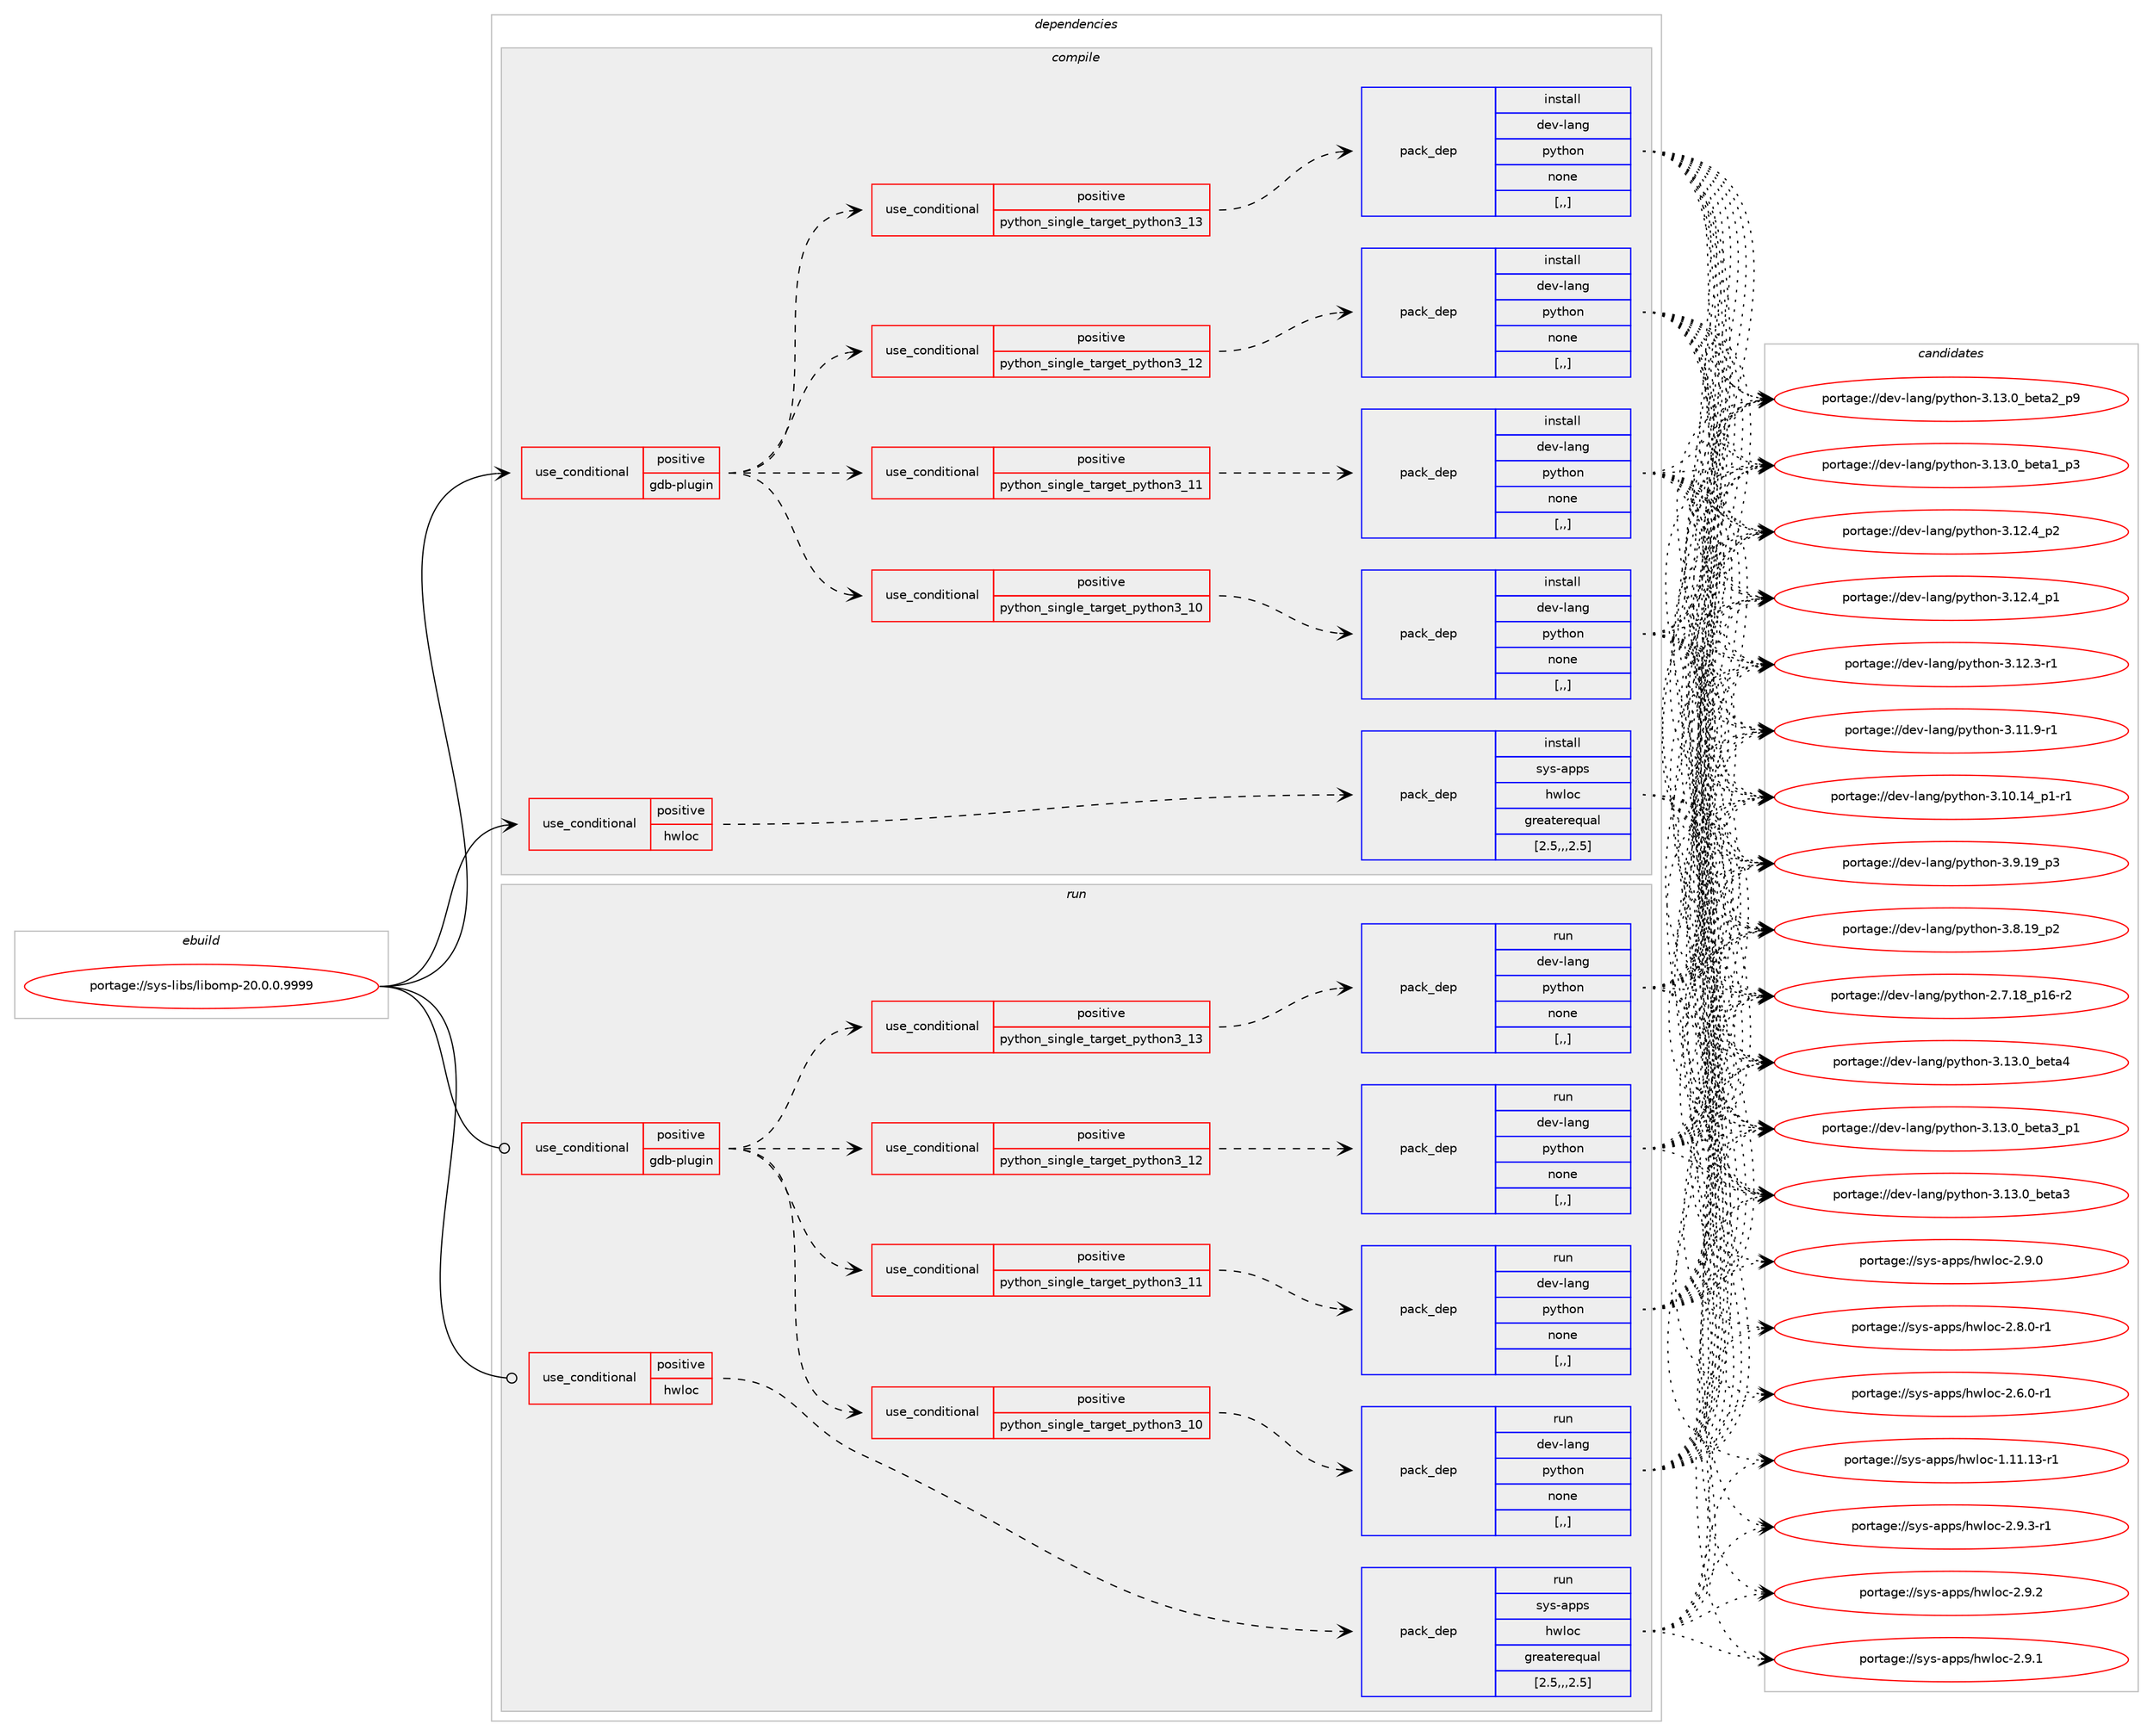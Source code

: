 digraph prolog {

# *************
# Graph options
# *************

newrank=true;
concentrate=true;
compound=true;
graph [rankdir=LR,fontname=Helvetica,fontsize=10,ranksep=1.5];#, ranksep=2.5, nodesep=0.2];
edge  [arrowhead=vee];
node  [fontname=Helvetica,fontsize=10];

# **********
# The ebuild
# **********

subgraph cluster_leftcol {
color=gray;
label=<<i>ebuild</i>>;
id [label="portage://sys-libs/libomp-20.0.0.9999", color=red, width=4, href="../sys-libs/libomp-20.0.0.9999.svg"];
}

# ****************
# The dependencies
# ****************

subgraph cluster_midcol {
color=gray;
label=<<i>dependencies</i>>;
subgraph cluster_compile {
fillcolor="#eeeeee";
style=filled;
label=<<i>compile</i>>;
subgraph cond117603 {
dependency441127 [label=<<TABLE BORDER="0" CELLBORDER="1" CELLSPACING="0" CELLPADDING="4"><TR><TD ROWSPAN="3" CELLPADDING="10">use_conditional</TD></TR><TR><TD>positive</TD></TR><TR><TD>gdb-plugin</TD></TR></TABLE>>, shape=none, color=red];
subgraph cond117604 {
dependency441128 [label=<<TABLE BORDER="0" CELLBORDER="1" CELLSPACING="0" CELLPADDING="4"><TR><TD ROWSPAN="3" CELLPADDING="10">use_conditional</TD></TR><TR><TD>positive</TD></TR><TR><TD>python_single_target_python3_10</TD></TR></TABLE>>, shape=none, color=red];
subgraph pack320526 {
dependency441129 [label=<<TABLE BORDER="0" CELLBORDER="1" CELLSPACING="0" CELLPADDING="4" WIDTH="220"><TR><TD ROWSPAN="6" CELLPADDING="30">pack_dep</TD></TR><TR><TD WIDTH="110">install</TD></TR><TR><TD>dev-lang</TD></TR><TR><TD>python</TD></TR><TR><TD>none</TD></TR><TR><TD>[,,]</TD></TR></TABLE>>, shape=none, color=blue];
}
dependency441128:e -> dependency441129:w [weight=20,style="dashed",arrowhead="vee"];
}
dependency441127:e -> dependency441128:w [weight=20,style="dashed",arrowhead="vee"];
subgraph cond117605 {
dependency441130 [label=<<TABLE BORDER="0" CELLBORDER="1" CELLSPACING="0" CELLPADDING="4"><TR><TD ROWSPAN="3" CELLPADDING="10">use_conditional</TD></TR><TR><TD>positive</TD></TR><TR><TD>python_single_target_python3_11</TD></TR></TABLE>>, shape=none, color=red];
subgraph pack320527 {
dependency441131 [label=<<TABLE BORDER="0" CELLBORDER="1" CELLSPACING="0" CELLPADDING="4" WIDTH="220"><TR><TD ROWSPAN="6" CELLPADDING="30">pack_dep</TD></TR><TR><TD WIDTH="110">install</TD></TR><TR><TD>dev-lang</TD></TR><TR><TD>python</TD></TR><TR><TD>none</TD></TR><TR><TD>[,,]</TD></TR></TABLE>>, shape=none, color=blue];
}
dependency441130:e -> dependency441131:w [weight=20,style="dashed",arrowhead="vee"];
}
dependency441127:e -> dependency441130:w [weight=20,style="dashed",arrowhead="vee"];
subgraph cond117606 {
dependency441132 [label=<<TABLE BORDER="0" CELLBORDER="1" CELLSPACING="0" CELLPADDING="4"><TR><TD ROWSPAN="3" CELLPADDING="10">use_conditional</TD></TR><TR><TD>positive</TD></TR><TR><TD>python_single_target_python3_12</TD></TR></TABLE>>, shape=none, color=red];
subgraph pack320528 {
dependency441133 [label=<<TABLE BORDER="0" CELLBORDER="1" CELLSPACING="0" CELLPADDING="4" WIDTH="220"><TR><TD ROWSPAN="6" CELLPADDING="30">pack_dep</TD></TR><TR><TD WIDTH="110">install</TD></TR><TR><TD>dev-lang</TD></TR><TR><TD>python</TD></TR><TR><TD>none</TD></TR><TR><TD>[,,]</TD></TR></TABLE>>, shape=none, color=blue];
}
dependency441132:e -> dependency441133:w [weight=20,style="dashed",arrowhead="vee"];
}
dependency441127:e -> dependency441132:w [weight=20,style="dashed",arrowhead="vee"];
subgraph cond117607 {
dependency441134 [label=<<TABLE BORDER="0" CELLBORDER="1" CELLSPACING="0" CELLPADDING="4"><TR><TD ROWSPAN="3" CELLPADDING="10">use_conditional</TD></TR><TR><TD>positive</TD></TR><TR><TD>python_single_target_python3_13</TD></TR></TABLE>>, shape=none, color=red];
subgraph pack320529 {
dependency441135 [label=<<TABLE BORDER="0" CELLBORDER="1" CELLSPACING="0" CELLPADDING="4" WIDTH="220"><TR><TD ROWSPAN="6" CELLPADDING="30">pack_dep</TD></TR><TR><TD WIDTH="110">install</TD></TR><TR><TD>dev-lang</TD></TR><TR><TD>python</TD></TR><TR><TD>none</TD></TR><TR><TD>[,,]</TD></TR></TABLE>>, shape=none, color=blue];
}
dependency441134:e -> dependency441135:w [weight=20,style="dashed",arrowhead="vee"];
}
dependency441127:e -> dependency441134:w [weight=20,style="dashed",arrowhead="vee"];
}
id:e -> dependency441127:w [weight=20,style="solid",arrowhead="vee"];
subgraph cond117608 {
dependency441136 [label=<<TABLE BORDER="0" CELLBORDER="1" CELLSPACING="0" CELLPADDING="4"><TR><TD ROWSPAN="3" CELLPADDING="10">use_conditional</TD></TR><TR><TD>positive</TD></TR><TR><TD>hwloc</TD></TR></TABLE>>, shape=none, color=red];
subgraph pack320530 {
dependency441137 [label=<<TABLE BORDER="0" CELLBORDER="1" CELLSPACING="0" CELLPADDING="4" WIDTH="220"><TR><TD ROWSPAN="6" CELLPADDING="30">pack_dep</TD></TR><TR><TD WIDTH="110">install</TD></TR><TR><TD>sys-apps</TD></TR><TR><TD>hwloc</TD></TR><TR><TD>greaterequal</TD></TR><TR><TD>[2.5,,,2.5]</TD></TR></TABLE>>, shape=none, color=blue];
}
dependency441136:e -> dependency441137:w [weight=20,style="dashed",arrowhead="vee"];
}
id:e -> dependency441136:w [weight=20,style="solid",arrowhead="vee"];
}
subgraph cluster_compileandrun {
fillcolor="#eeeeee";
style=filled;
label=<<i>compile and run</i>>;
}
subgraph cluster_run {
fillcolor="#eeeeee";
style=filled;
label=<<i>run</i>>;
subgraph cond117609 {
dependency441138 [label=<<TABLE BORDER="0" CELLBORDER="1" CELLSPACING="0" CELLPADDING="4"><TR><TD ROWSPAN="3" CELLPADDING="10">use_conditional</TD></TR><TR><TD>positive</TD></TR><TR><TD>gdb-plugin</TD></TR></TABLE>>, shape=none, color=red];
subgraph cond117610 {
dependency441139 [label=<<TABLE BORDER="0" CELLBORDER="1" CELLSPACING="0" CELLPADDING="4"><TR><TD ROWSPAN="3" CELLPADDING="10">use_conditional</TD></TR><TR><TD>positive</TD></TR><TR><TD>python_single_target_python3_10</TD></TR></TABLE>>, shape=none, color=red];
subgraph pack320531 {
dependency441140 [label=<<TABLE BORDER="0" CELLBORDER="1" CELLSPACING="0" CELLPADDING="4" WIDTH="220"><TR><TD ROWSPAN="6" CELLPADDING="30">pack_dep</TD></TR><TR><TD WIDTH="110">run</TD></TR><TR><TD>dev-lang</TD></TR><TR><TD>python</TD></TR><TR><TD>none</TD></TR><TR><TD>[,,]</TD></TR></TABLE>>, shape=none, color=blue];
}
dependency441139:e -> dependency441140:w [weight=20,style="dashed",arrowhead="vee"];
}
dependency441138:e -> dependency441139:w [weight=20,style="dashed",arrowhead="vee"];
subgraph cond117611 {
dependency441141 [label=<<TABLE BORDER="0" CELLBORDER="1" CELLSPACING="0" CELLPADDING="4"><TR><TD ROWSPAN="3" CELLPADDING="10">use_conditional</TD></TR><TR><TD>positive</TD></TR><TR><TD>python_single_target_python3_11</TD></TR></TABLE>>, shape=none, color=red];
subgraph pack320532 {
dependency441142 [label=<<TABLE BORDER="0" CELLBORDER="1" CELLSPACING="0" CELLPADDING="4" WIDTH="220"><TR><TD ROWSPAN="6" CELLPADDING="30">pack_dep</TD></TR><TR><TD WIDTH="110">run</TD></TR><TR><TD>dev-lang</TD></TR><TR><TD>python</TD></TR><TR><TD>none</TD></TR><TR><TD>[,,]</TD></TR></TABLE>>, shape=none, color=blue];
}
dependency441141:e -> dependency441142:w [weight=20,style="dashed",arrowhead="vee"];
}
dependency441138:e -> dependency441141:w [weight=20,style="dashed",arrowhead="vee"];
subgraph cond117612 {
dependency441143 [label=<<TABLE BORDER="0" CELLBORDER="1" CELLSPACING="0" CELLPADDING="4"><TR><TD ROWSPAN="3" CELLPADDING="10">use_conditional</TD></TR><TR><TD>positive</TD></TR><TR><TD>python_single_target_python3_12</TD></TR></TABLE>>, shape=none, color=red];
subgraph pack320533 {
dependency441144 [label=<<TABLE BORDER="0" CELLBORDER="1" CELLSPACING="0" CELLPADDING="4" WIDTH="220"><TR><TD ROWSPAN="6" CELLPADDING="30">pack_dep</TD></TR><TR><TD WIDTH="110">run</TD></TR><TR><TD>dev-lang</TD></TR><TR><TD>python</TD></TR><TR><TD>none</TD></TR><TR><TD>[,,]</TD></TR></TABLE>>, shape=none, color=blue];
}
dependency441143:e -> dependency441144:w [weight=20,style="dashed",arrowhead="vee"];
}
dependency441138:e -> dependency441143:w [weight=20,style="dashed",arrowhead="vee"];
subgraph cond117613 {
dependency441145 [label=<<TABLE BORDER="0" CELLBORDER="1" CELLSPACING="0" CELLPADDING="4"><TR><TD ROWSPAN="3" CELLPADDING="10">use_conditional</TD></TR><TR><TD>positive</TD></TR><TR><TD>python_single_target_python3_13</TD></TR></TABLE>>, shape=none, color=red];
subgraph pack320534 {
dependency441146 [label=<<TABLE BORDER="0" CELLBORDER="1" CELLSPACING="0" CELLPADDING="4" WIDTH="220"><TR><TD ROWSPAN="6" CELLPADDING="30">pack_dep</TD></TR><TR><TD WIDTH="110">run</TD></TR><TR><TD>dev-lang</TD></TR><TR><TD>python</TD></TR><TR><TD>none</TD></TR><TR><TD>[,,]</TD></TR></TABLE>>, shape=none, color=blue];
}
dependency441145:e -> dependency441146:w [weight=20,style="dashed",arrowhead="vee"];
}
dependency441138:e -> dependency441145:w [weight=20,style="dashed",arrowhead="vee"];
}
id:e -> dependency441138:w [weight=20,style="solid",arrowhead="odot"];
subgraph cond117614 {
dependency441147 [label=<<TABLE BORDER="0" CELLBORDER="1" CELLSPACING="0" CELLPADDING="4"><TR><TD ROWSPAN="3" CELLPADDING="10">use_conditional</TD></TR><TR><TD>positive</TD></TR><TR><TD>hwloc</TD></TR></TABLE>>, shape=none, color=red];
subgraph pack320535 {
dependency441148 [label=<<TABLE BORDER="0" CELLBORDER="1" CELLSPACING="0" CELLPADDING="4" WIDTH="220"><TR><TD ROWSPAN="6" CELLPADDING="30">pack_dep</TD></TR><TR><TD WIDTH="110">run</TD></TR><TR><TD>sys-apps</TD></TR><TR><TD>hwloc</TD></TR><TR><TD>greaterequal</TD></TR><TR><TD>[2.5,,,2.5]</TD></TR></TABLE>>, shape=none, color=blue];
}
dependency441147:e -> dependency441148:w [weight=20,style="dashed",arrowhead="vee"];
}
id:e -> dependency441147:w [weight=20,style="solid",arrowhead="odot"];
}
}

# **************
# The candidates
# **************

subgraph cluster_choices {
rank=same;
color=gray;
label=<<i>candidates</i>>;

subgraph choice320526 {
color=black;
nodesep=1;
choice1001011184510897110103471121211161041111104551464951464895981011169752 [label="portage://dev-lang/python-3.13.0_beta4", color=red, width=4,href="../dev-lang/python-3.13.0_beta4.svg"];
choice10010111845108971101034711212111610411111045514649514648959810111697519511249 [label="portage://dev-lang/python-3.13.0_beta3_p1", color=red, width=4,href="../dev-lang/python-3.13.0_beta3_p1.svg"];
choice1001011184510897110103471121211161041111104551464951464895981011169751 [label="portage://dev-lang/python-3.13.0_beta3", color=red, width=4,href="../dev-lang/python-3.13.0_beta3.svg"];
choice10010111845108971101034711212111610411111045514649514648959810111697509511257 [label="portage://dev-lang/python-3.13.0_beta2_p9", color=red, width=4,href="../dev-lang/python-3.13.0_beta2_p9.svg"];
choice10010111845108971101034711212111610411111045514649514648959810111697499511251 [label="portage://dev-lang/python-3.13.0_beta1_p3", color=red, width=4,href="../dev-lang/python-3.13.0_beta1_p3.svg"];
choice100101118451089711010347112121116104111110455146495046529511250 [label="portage://dev-lang/python-3.12.4_p2", color=red, width=4,href="../dev-lang/python-3.12.4_p2.svg"];
choice100101118451089711010347112121116104111110455146495046529511249 [label="portage://dev-lang/python-3.12.4_p1", color=red, width=4,href="../dev-lang/python-3.12.4_p1.svg"];
choice100101118451089711010347112121116104111110455146495046514511449 [label="portage://dev-lang/python-3.12.3-r1", color=red, width=4,href="../dev-lang/python-3.12.3-r1.svg"];
choice100101118451089711010347112121116104111110455146494946574511449 [label="portage://dev-lang/python-3.11.9-r1", color=red, width=4,href="../dev-lang/python-3.11.9-r1.svg"];
choice100101118451089711010347112121116104111110455146494846495295112494511449 [label="portage://dev-lang/python-3.10.14_p1-r1", color=red, width=4,href="../dev-lang/python-3.10.14_p1-r1.svg"];
choice100101118451089711010347112121116104111110455146574649579511251 [label="portage://dev-lang/python-3.9.19_p3", color=red, width=4,href="../dev-lang/python-3.9.19_p3.svg"];
choice100101118451089711010347112121116104111110455146564649579511250 [label="portage://dev-lang/python-3.8.19_p2", color=red, width=4,href="../dev-lang/python-3.8.19_p2.svg"];
choice100101118451089711010347112121116104111110455046554649569511249544511450 [label="portage://dev-lang/python-2.7.18_p16-r2", color=red, width=4,href="../dev-lang/python-2.7.18_p16-r2.svg"];
dependency441129:e -> choice1001011184510897110103471121211161041111104551464951464895981011169752:w [style=dotted,weight="100"];
dependency441129:e -> choice10010111845108971101034711212111610411111045514649514648959810111697519511249:w [style=dotted,weight="100"];
dependency441129:e -> choice1001011184510897110103471121211161041111104551464951464895981011169751:w [style=dotted,weight="100"];
dependency441129:e -> choice10010111845108971101034711212111610411111045514649514648959810111697509511257:w [style=dotted,weight="100"];
dependency441129:e -> choice10010111845108971101034711212111610411111045514649514648959810111697499511251:w [style=dotted,weight="100"];
dependency441129:e -> choice100101118451089711010347112121116104111110455146495046529511250:w [style=dotted,weight="100"];
dependency441129:e -> choice100101118451089711010347112121116104111110455146495046529511249:w [style=dotted,weight="100"];
dependency441129:e -> choice100101118451089711010347112121116104111110455146495046514511449:w [style=dotted,weight="100"];
dependency441129:e -> choice100101118451089711010347112121116104111110455146494946574511449:w [style=dotted,weight="100"];
dependency441129:e -> choice100101118451089711010347112121116104111110455146494846495295112494511449:w [style=dotted,weight="100"];
dependency441129:e -> choice100101118451089711010347112121116104111110455146574649579511251:w [style=dotted,weight="100"];
dependency441129:e -> choice100101118451089711010347112121116104111110455146564649579511250:w [style=dotted,weight="100"];
dependency441129:e -> choice100101118451089711010347112121116104111110455046554649569511249544511450:w [style=dotted,weight="100"];
}
subgraph choice320527 {
color=black;
nodesep=1;
choice1001011184510897110103471121211161041111104551464951464895981011169752 [label="portage://dev-lang/python-3.13.0_beta4", color=red, width=4,href="../dev-lang/python-3.13.0_beta4.svg"];
choice10010111845108971101034711212111610411111045514649514648959810111697519511249 [label="portage://dev-lang/python-3.13.0_beta3_p1", color=red, width=4,href="../dev-lang/python-3.13.0_beta3_p1.svg"];
choice1001011184510897110103471121211161041111104551464951464895981011169751 [label="portage://dev-lang/python-3.13.0_beta3", color=red, width=4,href="../dev-lang/python-3.13.0_beta3.svg"];
choice10010111845108971101034711212111610411111045514649514648959810111697509511257 [label="portage://dev-lang/python-3.13.0_beta2_p9", color=red, width=4,href="../dev-lang/python-3.13.0_beta2_p9.svg"];
choice10010111845108971101034711212111610411111045514649514648959810111697499511251 [label="portage://dev-lang/python-3.13.0_beta1_p3", color=red, width=4,href="../dev-lang/python-3.13.0_beta1_p3.svg"];
choice100101118451089711010347112121116104111110455146495046529511250 [label="portage://dev-lang/python-3.12.4_p2", color=red, width=4,href="../dev-lang/python-3.12.4_p2.svg"];
choice100101118451089711010347112121116104111110455146495046529511249 [label="portage://dev-lang/python-3.12.4_p1", color=red, width=4,href="../dev-lang/python-3.12.4_p1.svg"];
choice100101118451089711010347112121116104111110455146495046514511449 [label="portage://dev-lang/python-3.12.3-r1", color=red, width=4,href="../dev-lang/python-3.12.3-r1.svg"];
choice100101118451089711010347112121116104111110455146494946574511449 [label="portage://dev-lang/python-3.11.9-r1", color=red, width=4,href="../dev-lang/python-3.11.9-r1.svg"];
choice100101118451089711010347112121116104111110455146494846495295112494511449 [label="portage://dev-lang/python-3.10.14_p1-r1", color=red, width=4,href="../dev-lang/python-3.10.14_p1-r1.svg"];
choice100101118451089711010347112121116104111110455146574649579511251 [label="portage://dev-lang/python-3.9.19_p3", color=red, width=4,href="../dev-lang/python-3.9.19_p3.svg"];
choice100101118451089711010347112121116104111110455146564649579511250 [label="portage://dev-lang/python-3.8.19_p2", color=red, width=4,href="../dev-lang/python-3.8.19_p2.svg"];
choice100101118451089711010347112121116104111110455046554649569511249544511450 [label="portage://dev-lang/python-2.7.18_p16-r2", color=red, width=4,href="../dev-lang/python-2.7.18_p16-r2.svg"];
dependency441131:e -> choice1001011184510897110103471121211161041111104551464951464895981011169752:w [style=dotted,weight="100"];
dependency441131:e -> choice10010111845108971101034711212111610411111045514649514648959810111697519511249:w [style=dotted,weight="100"];
dependency441131:e -> choice1001011184510897110103471121211161041111104551464951464895981011169751:w [style=dotted,weight="100"];
dependency441131:e -> choice10010111845108971101034711212111610411111045514649514648959810111697509511257:w [style=dotted,weight="100"];
dependency441131:e -> choice10010111845108971101034711212111610411111045514649514648959810111697499511251:w [style=dotted,weight="100"];
dependency441131:e -> choice100101118451089711010347112121116104111110455146495046529511250:w [style=dotted,weight="100"];
dependency441131:e -> choice100101118451089711010347112121116104111110455146495046529511249:w [style=dotted,weight="100"];
dependency441131:e -> choice100101118451089711010347112121116104111110455146495046514511449:w [style=dotted,weight="100"];
dependency441131:e -> choice100101118451089711010347112121116104111110455146494946574511449:w [style=dotted,weight="100"];
dependency441131:e -> choice100101118451089711010347112121116104111110455146494846495295112494511449:w [style=dotted,weight="100"];
dependency441131:e -> choice100101118451089711010347112121116104111110455146574649579511251:w [style=dotted,weight="100"];
dependency441131:e -> choice100101118451089711010347112121116104111110455146564649579511250:w [style=dotted,weight="100"];
dependency441131:e -> choice100101118451089711010347112121116104111110455046554649569511249544511450:w [style=dotted,weight="100"];
}
subgraph choice320528 {
color=black;
nodesep=1;
choice1001011184510897110103471121211161041111104551464951464895981011169752 [label="portage://dev-lang/python-3.13.0_beta4", color=red, width=4,href="../dev-lang/python-3.13.0_beta4.svg"];
choice10010111845108971101034711212111610411111045514649514648959810111697519511249 [label="portage://dev-lang/python-3.13.0_beta3_p1", color=red, width=4,href="../dev-lang/python-3.13.0_beta3_p1.svg"];
choice1001011184510897110103471121211161041111104551464951464895981011169751 [label="portage://dev-lang/python-3.13.0_beta3", color=red, width=4,href="../dev-lang/python-3.13.0_beta3.svg"];
choice10010111845108971101034711212111610411111045514649514648959810111697509511257 [label="portage://dev-lang/python-3.13.0_beta2_p9", color=red, width=4,href="../dev-lang/python-3.13.0_beta2_p9.svg"];
choice10010111845108971101034711212111610411111045514649514648959810111697499511251 [label="portage://dev-lang/python-3.13.0_beta1_p3", color=red, width=4,href="../dev-lang/python-3.13.0_beta1_p3.svg"];
choice100101118451089711010347112121116104111110455146495046529511250 [label="portage://dev-lang/python-3.12.4_p2", color=red, width=4,href="../dev-lang/python-3.12.4_p2.svg"];
choice100101118451089711010347112121116104111110455146495046529511249 [label="portage://dev-lang/python-3.12.4_p1", color=red, width=4,href="../dev-lang/python-3.12.4_p1.svg"];
choice100101118451089711010347112121116104111110455146495046514511449 [label="portage://dev-lang/python-3.12.3-r1", color=red, width=4,href="../dev-lang/python-3.12.3-r1.svg"];
choice100101118451089711010347112121116104111110455146494946574511449 [label="portage://dev-lang/python-3.11.9-r1", color=red, width=4,href="../dev-lang/python-3.11.9-r1.svg"];
choice100101118451089711010347112121116104111110455146494846495295112494511449 [label="portage://dev-lang/python-3.10.14_p1-r1", color=red, width=4,href="../dev-lang/python-3.10.14_p1-r1.svg"];
choice100101118451089711010347112121116104111110455146574649579511251 [label="portage://dev-lang/python-3.9.19_p3", color=red, width=4,href="../dev-lang/python-3.9.19_p3.svg"];
choice100101118451089711010347112121116104111110455146564649579511250 [label="portage://dev-lang/python-3.8.19_p2", color=red, width=4,href="../dev-lang/python-3.8.19_p2.svg"];
choice100101118451089711010347112121116104111110455046554649569511249544511450 [label="portage://dev-lang/python-2.7.18_p16-r2", color=red, width=4,href="../dev-lang/python-2.7.18_p16-r2.svg"];
dependency441133:e -> choice1001011184510897110103471121211161041111104551464951464895981011169752:w [style=dotted,weight="100"];
dependency441133:e -> choice10010111845108971101034711212111610411111045514649514648959810111697519511249:w [style=dotted,weight="100"];
dependency441133:e -> choice1001011184510897110103471121211161041111104551464951464895981011169751:w [style=dotted,weight="100"];
dependency441133:e -> choice10010111845108971101034711212111610411111045514649514648959810111697509511257:w [style=dotted,weight="100"];
dependency441133:e -> choice10010111845108971101034711212111610411111045514649514648959810111697499511251:w [style=dotted,weight="100"];
dependency441133:e -> choice100101118451089711010347112121116104111110455146495046529511250:w [style=dotted,weight="100"];
dependency441133:e -> choice100101118451089711010347112121116104111110455146495046529511249:w [style=dotted,weight="100"];
dependency441133:e -> choice100101118451089711010347112121116104111110455146495046514511449:w [style=dotted,weight="100"];
dependency441133:e -> choice100101118451089711010347112121116104111110455146494946574511449:w [style=dotted,weight="100"];
dependency441133:e -> choice100101118451089711010347112121116104111110455146494846495295112494511449:w [style=dotted,weight="100"];
dependency441133:e -> choice100101118451089711010347112121116104111110455146574649579511251:w [style=dotted,weight="100"];
dependency441133:e -> choice100101118451089711010347112121116104111110455146564649579511250:w [style=dotted,weight="100"];
dependency441133:e -> choice100101118451089711010347112121116104111110455046554649569511249544511450:w [style=dotted,weight="100"];
}
subgraph choice320529 {
color=black;
nodesep=1;
choice1001011184510897110103471121211161041111104551464951464895981011169752 [label="portage://dev-lang/python-3.13.0_beta4", color=red, width=4,href="../dev-lang/python-3.13.0_beta4.svg"];
choice10010111845108971101034711212111610411111045514649514648959810111697519511249 [label="portage://dev-lang/python-3.13.0_beta3_p1", color=red, width=4,href="../dev-lang/python-3.13.0_beta3_p1.svg"];
choice1001011184510897110103471121211161041111104551464951464895981011169751 [label="portage://dev-lang/python-3.13.0_beta3", color=red, width=4,href="../dev-lang/python-3.13.0_beta3.svg"];
choice10010111845108971101034711212111610411111045514649514648959810111697509511257 [label="portage://dev-lang/python-3.13.0_beta2_p9", color=red, width=4,href="../dev-lang/python-3.13.0_beta2_p9.svg"];
choice10010111845108971101034711212111610411111045514649514648959810111697499511251 [label="portage://dev-lang/python-3.13.0_beta1_p3", color=red, width=4,href="../dev-lang/python-3.13.0_beta1_p3.svg"];
choice100101118451089711010347112121116104111110455146495046529511250 [label="portage://dev-lang/python-3.12.4_p2", color=red, width=4,href="../dev-lang/python-3.12.4_p2.svg"];
choice100101118451089711010347112121116104111110455146495046529511249 [label="portage://dev-lang/python-3.12.4_p1", color=red, width=4,href="../dev-lang/python-3.12.4_p1.svg"];
choice100101118451089711010347112121116104111110455146495046514511449 [label="portage://dev-lang/python-3.12.3-r1", color=red, width=4,href="../dev-lang/python-3.12.3-r1.svg"];
choice100101118451089711010347112121116104111110455146494946574511449 [label="portage://dev-lang/python-3.11.9-r1", color=red, width=4,href="../dev-lang/python-3.11.9-r1.svg"];
choice100101118451089711010347112121116104111110455146494846495295112494511449 [label="portage://dev-lang/python-3.10.14_p1-r1", color=red, width=4,href="../dev-lang/python-3.10.14_p1-r1.svg"];
choice100101118451089711010347112121116104111110455146574649579511251 [label="portage://dev-lang/python-3.9.19_p3", color=red, width=4,href="../dev-lang/python-3.9.19_p3.svg"];
choice100101118451089711010347112121116104111110455146564649579511250 [label="portage://dev-lang/python-3.8.19_p2", color=red, width=4,href="../dev-lang/python-3.8.19_p2.svg"];
choice100101118451089711010347112121116104111110455046554649569511249544511450 [label="portage://dev-lang/python-2.7.18_p16-r2", color=red, width=4,href="../dev-lang/python-2.7.18_p16-r2.svg"];
dependency441135:e -> choice1001011184510897110103471121211161041111104551464951464895981011169752:w [style=dotted,weight="100"];
dependency441135:e -> choice10010111845108971101034711212111610411111045514649514648959810111697519511249:w [style=dotted,weight="100"];
dependency441135:e -> choice1001011184510897110103471121211161041111104551464951464895981011169751:w [style=dotted,weight="100"];
dependency441135:e -> choice10010111845108971101034711212111610411111045514649514648959810111697509511257:w [style=dotted,weight="100"];
dependency441135:e -> choice10010111845108971101034711212111610411111045514649514648959810111697499511251:w [style=dotted,weight="100"];
dependency441135:e -> choice100101118451089711010347112121116104111110455146495046529511250:w [style=dotted,weight="100"];
dependency441135:e -> choice100101118451089711010347112121116104111110455146495046529511249:w [style=dotted,weight="100"];
dependency441135:e -> choice100101118451089711010347112121116104111110455146495046514511449:w [style=dotted,weight="100"];
dependency441135:e -> choice100101118451089711010347112121116104111110455146494946574511449:w [style=dotted,weight="100"];
dependency441135:e -> choice100101118451089711010347112121116104111110455146494846495295112494511449:w [style=dotted,weight="100"];
dependency441135:e -> choice100101118451089711010347112121116104111110455146574649579511251:w [style=dotted,weight="100"];
dependency441135:e -> choice100101118451089711010347112121116104111110455146564649579511250:w [style=dotted,weight="100"];
dependency441135:e -> choice100101118451089711010347112121116104111110455046554649569511249544511450:w [style=dotted,weight="100"];
}
subgraph choice320530 {
color=black;
nodesep=1;
choice115121115459711211211547104119108111994550465746514511449 [label="portage://sys-apps/hwloc-2.9.3-r1", color=red, width=4,href="../sys-apps/hwloc-2.9.3-r1.svg"];
choice11512111545971121121154710411910811199455046574650 [label="portage://sys-apps/hwloc-2.9.2", color=red, width=4,href="../sys-apps/hwloc-2.9.2.svg"];
choice11512111545971121121154710411910811199455046574649 [label="portage://sys-apps/hwloc-2.9.1", color=red, width=4,href="../sys-apps/hwloc-2.9.1.svg"];
choice11512111545971121121154710411910811199455046574648 [label="portage://sys-apps/hwloc-2.9.0", color=red, width=4,href="../sys-apps/hwloc-2.9.0.svg"];
choice115121115459711211211547104119108111994550465646484511449 [label="portage://sys-apps/hwloc-2.8.0-r1", color=red, width=4,href="../sys-apps/hwloc-2.8.0-r1.svg"];
choice115121115459711211211547104119108111994550465446484511449 [label="portage://sys-apps/hwloc-2.6.0-r1", color=red, width=4,href="../sys-apps/hwloc-2.6.0-r1.svg"];
choice1151211154597112112115471041191081119945494649494649514511449 [label="portage://sys-apps/hwloc-1.11.13-r1", color=red, width=4,href="../sys-apps/hwloc-1.11.13-r1.svg"];
dependency441137:e -> choice115121115459711211211547104119108111994550465746514511449:w [style=dotted,weight="100"];
dependency441137:e -> choice11512111545971121121154710411910811199455046574650:w [style=dotted,weight="100"];
dependency441137:e -> choice11512111545971121121154710411910811199455046574649:w [style=dotted,weight="100"];
dependency441137:e -> choice11512111545971121121154710411910811199455046574648:w [style=dotted,weight="100"];
dependency441137:e -> choice115121115459711211211547104119108111994550465646484511449:w [style=dotted,weight="100"];
dependency441137:e -> choice115121115459711211211547104119108111994550465446484511449:w [style=dotted,weight="100"];
dependency441137:e -> choice1151211154597112112115471041191081119945494649494649514511449:w [style=dotted,weight="100"];
}
subgraph choice320531 {
color=black;
nodesep=1;
choice1001011184510897110103471121211161041111104551464951464895981011169752 [label="portage://dev-lang/python-3.13.0_beta4", color=red, width=4,href="../dev-lang/python-3.13.0_beta4.svg"];
choice10010111845108971101034711212111610411111045514649514648959810111697519511249 [label="portage://dev-lang/python-3.13.0_beta3_p1", color=red, width=4,href="../dev-lang/python-3.13.0_beta3_p1.svg"];
choice1001011184510897110103471121211161041111104551464951464895981011169751 [label="portage://dev-lang/python-3.13.0_beta3", color=red, width=4,href="../dev-lang/python-3.13.0_beta3.svg"];
choice10010111845108971101034711212111610411111045514649514648959810111697509511257 [label="portage://dev-lang/python-3.13.0_beta2_p9", color=red, width=4,href="../dev-lang/python-3.13.0_beta2_p9.svg"];
choice10010111845108971101034711212111610411111045514649514648959810111697499511251 [label="portage://dev-lang/python-3.13.0_beta1_p3", color=red, width=4,href="../dev-lang/python-3.13.0_beta1_p3.svg"];
choice100101118451089711010347112121116104111110455146495046529511250 [label="portage://dev-lang/python-3.12.4_p2", color=red, width=4,href="../dev-lang/python-3.12.4_p2.svg"];
choice100101118451089711010347112121116104111110455146495046529511249 [label="portage://dev-lang/python-3.12.4_p1", color=red, width=4,href="../dev-lang/python-3.12.4_p1.svg"];
choice100101118451089711010347112121116104111110455146495046514511449 [label="portage://dev-lang/python-3.12.3-r1", color=red, width=4,href="../dev-lang/python-3.12.3-r1.svg"];
choice100101118451089711010347112121116104111110455146494946574511449 [label="portage://dev-lang/python-3.11.9-r1", color=red, width=4,href="../dev-lang/python-3.11.9-r1.svg"];
choice100101118451089711010347112121116104111110455146494846495295112494511449 [label="portage://dev-lang/python-3.10.14_p1-r1", color=red, width=4,href="../dev-lang/python-3.10.14_p1-r1.svg"];
choice100101118451089711010347112121116104111110455146574649579511251 [label="portage://dev-lang/python-3.9.19_p3", color=red, width=4,href="../dev-lang/python-3.9.19_p3.svg"];
choice100101118451089711010347112121116104111110455146564649579511250 [label="portage://dev-lang/python-3.8.19_p2", color=red, width=4,href="../dev-lang/python-3.8.19_p2.svg"];
choice100101118451089711010347112121116104111110455046554649569511249544511450 [label="portage://dev-lang/python-2.7.18_p16-r2", color=red, width=4,href="../dev-lang/python-2.7.18_p16-r2.svg"];
dependency441140:e -> choice1001011184510897110103471121211161041111104551464951464895981011169752:w [style=dotted,weight="100"];
dependency441140:e -> choice10010111845108971101034711212111610411111045514649514648959810111697519511249:w [style=dotted,weight="100"];
dependency441140:e -> choice1001011184510897110103471121211161041111104551464951464895981011169751:w [style=dotted,weight="100"];
dependency441140:e -> choice10010111845108971101034711212111610411111045514649514648959810111697509511257:w [style=dotted,weight="100"];
dependency441140:e -> choice10010111845108971101034711212111610411111045514649514648959810111697499511251:w [style=dotted,weight="100"];
dependency441140:e -> choice100101118451089711010347112121116104111110455146495046529511250:w [style=dotted,weight="100"];
dependency441140:e -> choice100101118451089711010347112121116104111110455146495046529511249:w [style=dotted,weight="100"];
dependency441140:e -> choice100101118451089711010347112121116104111110455146495046514511449:w [style=dotted,weight="100"];
dependency441140:e -> choice100101118451089711010347112121116104111110455146494946574511449:w [style=dotted,weight="100"];
dependency441140:e -> choice100101118451089711010347112121116104111110455146494846495295112494511449:w [style=dotted,weight="100"];
dependency441140:e -> choice100101118451089711010347112121116104111110455146574649579511251:w [style=dotted,weight="100"];
dependency441140:e -> choice100101118451089711010347112121116104111110455146564649579511250:w [style=dotted,weight="100"];
dependency441140:e -> choice100101118451089711010347112121116104111110455046554649569511249544511450:w [style=dotted,weight="100"];
}
subgraph choice320532 {
color=black;
nodesep=1;
choice1001011184510897110103471121211161041111104551464951464895981011169752 [label="portage://dev-lang/python-3.13.0_beta4", color=red, width=4,href="../dev-lang/python-3.13.0_beta4.svg"];
choice10010111845108971101034711212111610411111045514649514648959810111697519511249 [label="portage://dev-lang/python-3.13.0_beta3_p1", color=red, width=4,href="../dev-lang/python-3.13.0_beta3_p1.svg"];
choice1001011184510897110103471121211161041111104551464951464895981011169751 [label="portage://dev-lang/python-3.13.0_beta3", color=red, width=4,href="../dev-lang/python-3.13.0_beta3.svg"];
choice10010111845108971101034711212111610411111045514649514648959810111697509511257 [label="portage://dev-lang/python-3.13.0_beta2_p9", color=red, width=4,href="../dev-lang/python-3.13.0_beta2_p9.svg"];
choice10010111845108971101034711212111610411111045514649514648959810111697499511251 [label="portage://dev-lang/python-3.13.0_beta1_p3", color=red, width=4,href="../dev-lang/python-3.13.0_beta1_p3.svg"];
choice100101118451089711010347112121116104111110455146495046529511250 [label="portage://dev-lang/python-3.12.4_p2", color=red, width=4,href="../dev-lang/python-3.12.4_p2.svg"];
choice100101118451089711010347112121116104111110455146495046529511249 [label="portage://dev-lang/python-3.12.4_p1", color=red, width=4,href="../dev-lang/python-3.12.4_p1.svg"];
choice100101118451089711010347112121116104111110455146495046514511449 [label="portage://dev-lang/python-3.12.3-r1", color=red, width=4,href="../dev-lang/python-3.12.3-r1.svg"];
choice100101118451089711010347112121116104111110455146494946574511449 [label="portage://dev-lang/python-3.11.9-r1", color=red, width=4,href="../dev-lang/python-3.11.9-r1.svg"];
choice100101118451089711010347112121116104111110455146494846495295112494511449 [label="portage://dev-lang/python-3.10.14_p1-r1", color=red, width=4,href="../dev-lang/python-3.10.14_p1-r1.svg"];
choice100101118451089711010347112121116104111110455146574649579511251 [label="portage://dev-lang/python-3.9.19_p3", color=red, width=4,href="../dev-lang/python-3.9.19_p3.svg"];
choice100101118451089711010347112121116104111110455146564649579511250 [label="portage://dev-lang/python-3.8.19_p2", color=red, width=4,href="../dev-lang/python-3.8.19_p2.svg"];
choice100101118451089711010347112121116104111110455046554649569511249544511450 [label="portage://dev-lang/python-2.7.18_p16-r2", color=red, width=4,href="../dev-lang/python-2.7.18_p16-r2.svg"];
dependency441142:e -> choice1001011184510897110103471121211161041111104551464951464895981011169752:w [style=dotted,weight="100"];
dependency441142:e -> choice10010111845108971101034711212111610411111045514649514648959810111697519511249:w [style=dotted,weight="100"];
dependency441142:e -> choice1001011184510897110103471121211161041111104551464951464895981011169751:w [style=dotted,weight="100"];
dependency441142:e -> choice10010111845108971101034711212111610411111045514649514648959810111697509511257:w [style=dotted,weight="100"];
dependency441142:e -> choice10010111845108971101034711212111610411111045514649514648959810111697499511251:w [style=dotted,weight="100"];
dependency441142:e -> choice100101118451089711010347112121116104111110455146495046529511250:w [style=dotted,weight="100"];
dependency441142:e -> choice100101118451089711010347112121116104111110455146495046529511249:w [style=dotted,weight="100"];
dependency441142:e -> choice100101118451089711010347112121116104111110455146495046514511449:w [style=dotted,weight="100"];
dependency441142:e -> choice100101118451089711010347112121116104111110455146494946574511449:w [style=dotted,weight="100"];
dependency441142:e -> choice100101118451089711010347112121116104111110455146494846495295112494511449:w [style=dotted,weight="100"];
dependency441142:e -> choice100101118451089711010347112121116104111110455146574649579511251:w [style=dotted,weight="100"];
dependency441142:e -> choice100101118451089711010347112121116104111110455146564649579511250:w [style=dotted,weight="100"];
dependency441142:e -> choice100101118451089711010347112121116104111110455046554649569511249544511450:w [style=dotted,weight="100"];
}
subgraph choice320533 {
color=black;
nodesep=1;
choice1001011184510897110103471121211161041111104551464951464895981011169752 [label="portage://dev-lang/python-3.13.0_beta4", color=red, width=4,href="../dev-lang/python-3.13.0_beta4.svg"];
choice10010111845108971101034711212111610411111045514649514648959810111697519511249 [label="portage://dev-lang/python-3.13.0_beta3_p1", color=red, width=4,href="../dev-lang/python-3.13.0_beta3_p1.svg"];
choice1001011184510897110103471121211161041111104551464951464895981011169751 [label="portage://dev-lang/python-3.13.0_beta3", color=red, width=4,href="../dev-lang/python-3.13.0_beta3.svg"];
choice10010111845108971101034711212111610411111045514649514648959810111697509511257 [label="portage://dev-lang/python-3.13.0_beta2_p9", color=red, width=4,href="../dev-lang/python-3.13.0_beta2_p9.svg"];
choice10010111845108971101034711212111610411111045514649514648959810111697499511251 [label="portage://dev-lang/python-3.13.0_beta1_p3", color=red, width=4,href="../dev-lang/python-3.13.0_beta1_p3.svg"];
choice100101118451089711010347112121116104111110455146495046529511250 [label="portage://dev-lang/python-3.12.4_p2", color=red, width=4,href="../dev-lang/python-3.12.4_p2.svg"];
choice100101118451089711010347112121116104111110455146495046529511249 [label="portage://dev-lang/python-3.12.4_p1", color=red, width=4,href="../dev-lang/python-3.12.4_p1.svg"];
choice100101118451089711010347112121116104111110455146495046514511449 [label="portage://dev-lang/python-3.12.3-r1", color=red, width=4,href="../dev-lang/python-3.12.3-r1.svg"];
choice100101118451089711010347112121116104111110455146494946574511449 [label="portage://dev-lang/python-3.11.9-r1", color=red, width=4,href="../dev-lang/python-3.11.9-r1.svg"];
choice100101118451089711010347112121116104111110455146494846495295112494511449 [label="portage://dev-lang/python-3.10.14_p1-r1", color=red, width=4,href="../dev-lang/python-3.10.14_p1-r1.svg"];
choice100101118451089711010347112121116104111110455146574649579511251 [label="portage://dev-lang/python-3.9.19_p3", color=red, width=4,href="../dev-lang/python-3.9.19_p3.svg"];
choice100101118451089711010347112121116104111110455146564649579511250 [label="portage://dev-lang/python-3.8.19_p2", color=red, width=4,href="../dev-lang/python-3.8.19_p2.svg"];
choice100101118451089711010347112121116104111110455046554649569511249544511450 [label="portage://dev-lang/python-2.7.18_p16-r2", color=red, width=4,href="../dev-lang/python-2.7.18_p16-r2.svg"];
dependency441144:e -> choice1001011184510897110103471121211161041111104551464951464895981011169752:w [style=dotted,weight="100"];
dependency441144:e -> choice10010111845108971101034711212111610411111045514649514648959810111697519511249:w [style=dotted,weight="100"];
dependency441144:e -> choice1001011184510897110103471121211161041111104551464951464895981011169751:w [style=dotted,weight="100"];
dependency441144:e -> choice10010111845108971101034711212111610411111045514649514648959810111697509511257:w [style=dotted,weight="100"];
dependency441144:e -> choice10010111845108971101034711212111610411111045514649514648959810111697499511251:w [style=dotted,weight="100"];
dependency441144:e -> choice100101118451089711010347112121116104111110455146495046529511250:w [style=dotted,weight="100"];
dependency441144:e -> choice100101118451089711010347112121116104111110455146495046529511249:w [style=dotted,weight="100"];
dependency441144:e -> choice100101118451089711010347112121116104111110455146495046514511449:w [style=dotted,weight="100"];
dependency441144:e -> choice100101118451089711010347112121116104111110455146494946574511449:w [style=dotted,weight="100"];
dependency441144:e -> choice100101118451089711010347112121116104111110455146494846495295112494511449:w [style=dotted,weight="100"];
dependency441144:e -> choice100101118451089711010347112121116104111110455146574649579511251:w [style=dotted,weight="100"];
dependency441144:e -> choice100101118451089711010347112121116104111110455146564649579511250:w [style=dotted,weight="100"];
dependency441144:e -> choice100101118451089711010347112121116104111110455046554649569511249544511450:w [style=dotted,weight="100"];
}
subgraph choice320534 {
color=black;
nodesep=1;
choice1001011184510897110103471121211161041111104551464951464895981011169752 [label="portage://dev-lang/python-3.13.0_beta4", color=red, width=4,href="../dev-lang/python-3.13.0_beta4.svg"];
choice10010111845108971101034711212111610411111045514649514648959810111697519511249 [label="portage://dev-lang/python-3.13.0_beta3_p1", color=red, width=4,href="../dev-lang/python-3.13.0_beta3_p1.svg"];
choice1001011184510897110103471121211161041111104551464951464895981011169751 [label="portage://dev-lang/python-3.13.0_beta3", color=red, width=4,href="../dev-lang/python-3.13.0_beta3.svg"];
choice10010111845108971101034711212111610411111045514649514648959810111697509511257 [label="portage://dev-lang/python-3.13.0_beta2_p9", color=red, width=4,href="../dev-lang/python-3.13.0_beta2_p9.svg"];
choice10010111845108971101034711212111610411111045514649514648959810111697499511251 [label="portage://dev-lang/python-3.13.0_beta1_p3", color=red, width=4,href="../dev-lang/python-3.13.0_beta1_p3.svg"];
choice100101118451089711010347112121116104111110455146495046529511250 [label="portage://dev-lang/python-3.12.4_p2", color=red, width=4,href="../dev-lang/python-3.12.4_p2.svg"];
choice100101118451089711010347112121116104111110455146495046529511249 [label="portage://dev-lang/python-3.12.4_p1", color=red, width=4,href="../dev-lang/python-3.12.4_p1.svg"];
choice100101118451089711010347112121116104111110455146495046514511449 [label="portage://dev-lang/python-3.12.3-r1", color=red, width=4,href="../dev-lang/python-3.12.3-r1.svg"];
choice100101118451089711010347112121116104111110455146494946574511449 [label="portage://dev-lang/python-3.11.9-r1", color=red, width=4,href="../dev-lang/python-3.11.9-r1.svg"];
choice100101118451089711010347112121116104111110455146494846495295112494511449 [label="portage://dev-lang/python-3.10.14_p1-r1", color=red, width=4,href="../dev-lang/python-3.10.14_p1-r1.svg"];
choice100101118451089711010347112121116104111110455146574649579511251 [label="portage://dev-lang/python-3.9.19_p3", color=red, width=4,href="../dev-lang/python-3.9.19_p3.svg"];
choice100101118451089711010347112121116104111110455146564649579511250 [label="portage://dev-lang/python-3.8.19_p2", color=red, width=4,href="../dev-lang/python-3.8.19_p2.svg"];
choice100101118451089711010347112121116104111110455046554649569511249544511450 [label="portage://dev-lang/python-2.7.18_p16-r2", color=red, width=4,href="../dev-lang/python-2.7.18_p16-r2.svg"];
dependency441146:e -> choice1001011184510897110103471121211161041111104551464951464895981011169752:w [style=dotted,weight="100"];
dependency441146:e -> choice10010111845108971101034711212111610411111045514649514648959810111697519511249:w [style=dotted,weight="100"];
dependency441146:e -> choice1001011184510897110103471121211161041111104551464951464895981011169751:w [style=dotted,weight="100"];
dependency441146:e -> choice10010111845108971101034711212111610411111045514649514648959810111697509511257:w [style=dotted,weight="100"];
dependency441146:e -> choice10010111845108971101034711212111610411111045514649514648959810111697499511251:w [style=dotted,weight="100"];
dependency441146:e -> choice100101118451089711010347112121116104111110455146495046529511250:w [style=dotted,weight="100"];
dependency441146:e -> choice100101118451089711010347112121116104111110455146495046529511249:w [style=dotted,weight="100"];
dependency441146:e -> choice100101118451089711010347112121116104111110455146495046514511449:w [style=dotted,weight="100"];
dependency441146:e -> choice100101118451089711010347112121116104111110455146494946574511449:w [style=dotted,weight="100"];
dependency441146:e -> choice100101118451089711010347112121116104111110455146494846495295112494511449:w [style=dotted,weight="100"];
dependency441146:e -> choice100101118451089711010347112121116104111110455146574649579511251:w [style=dotted,weight="100"];
dependency441146:e -> choice100101118451089711010347112121116104111110455146564649579511250:w [style=dotted,weight="100"];
dependency441146:e -> choice100101118451089711010347112121116104111110455046554649569511249544511450:w [style=dotted,weight="100"];
}
subgraph choice320535 {
color=black;
nodesep=1;
choice115121115459711211211547104119108111994550465746514511449 [label="portage://sys-apps/hwloc-2.9.3-r1", color=red, width=4,href="../sys-apps/hwloc-2.9.3-r1.svg"];
choice11512111545971121121154710411910811199455046574650 [label="portage://sys-apps/hwloc-2.9.2", color=red, width=4,href="../sys-apps/hwloc-2.9.2.svg"];
choice11512111545971121121154710411910811199455046574649 [label="portage://sys-apps/hwloc-2.9.1", color=red, width=4,href="../sys-apps/hwloc-2.9.1.svg"];
choice11512111545971121121154710411910811199455046574648 [label="portage://sys-apps/hwloc-2.9.0", color=red, width=4,href="../sys-apps/hwloc-2.9.0.svg"];
choice115121115459711211211547104119108111994550465646484511449 [label="portage://sys-apps/hwloc-2.8.0-r1", color=red, width=4,href="../sys-apps/hwloc-2.8.0-r1.svg"];
choice115121115459711211211547104119108111994550465446484511449 [label="portage://sys-apps/hwloc-2.6.0-r1", color=red, width=4,href="../sys-apps/hwloc-2.6.0-r1.svg"];
choice1151211154597112112115471041191081119945494649494649514511449 [label="portage://sys-apps/hwloc-1.11.13-r1", color=red, width=4,href="../sys-apps/hwloc-1.11.13-r1.svg"];
dependency441148:e -> choice115121115459711211211547104119108111994550465746514511449:w [style=dotted,weight="100"];
dependency441148:e -> choice11512111545971121121154710411910811199455046574650:w [style=dotted,weight="100"];
dependency441148:e -> choice11512111545971121121154710411910811199455046574649:w [style=dotted,weight="100"];
dependency441148:e -> choice11512111545971121121154710411910811199455046574648:w [style=dotted,weight="100"];
dependency441148:e -> choice115121115459711211211547104119108111994550465646484511449:w [style=dotted,weight="100"];
dependency441148:e -> choice115121115459711211211547104119108111994550465446484511449:w [style=dotted,weight="100"];
dependency441148:e -> choice1151211154597112112115471041191081119945494649494649514511449:w [style=dotted,weight="100"];
}
}

}
